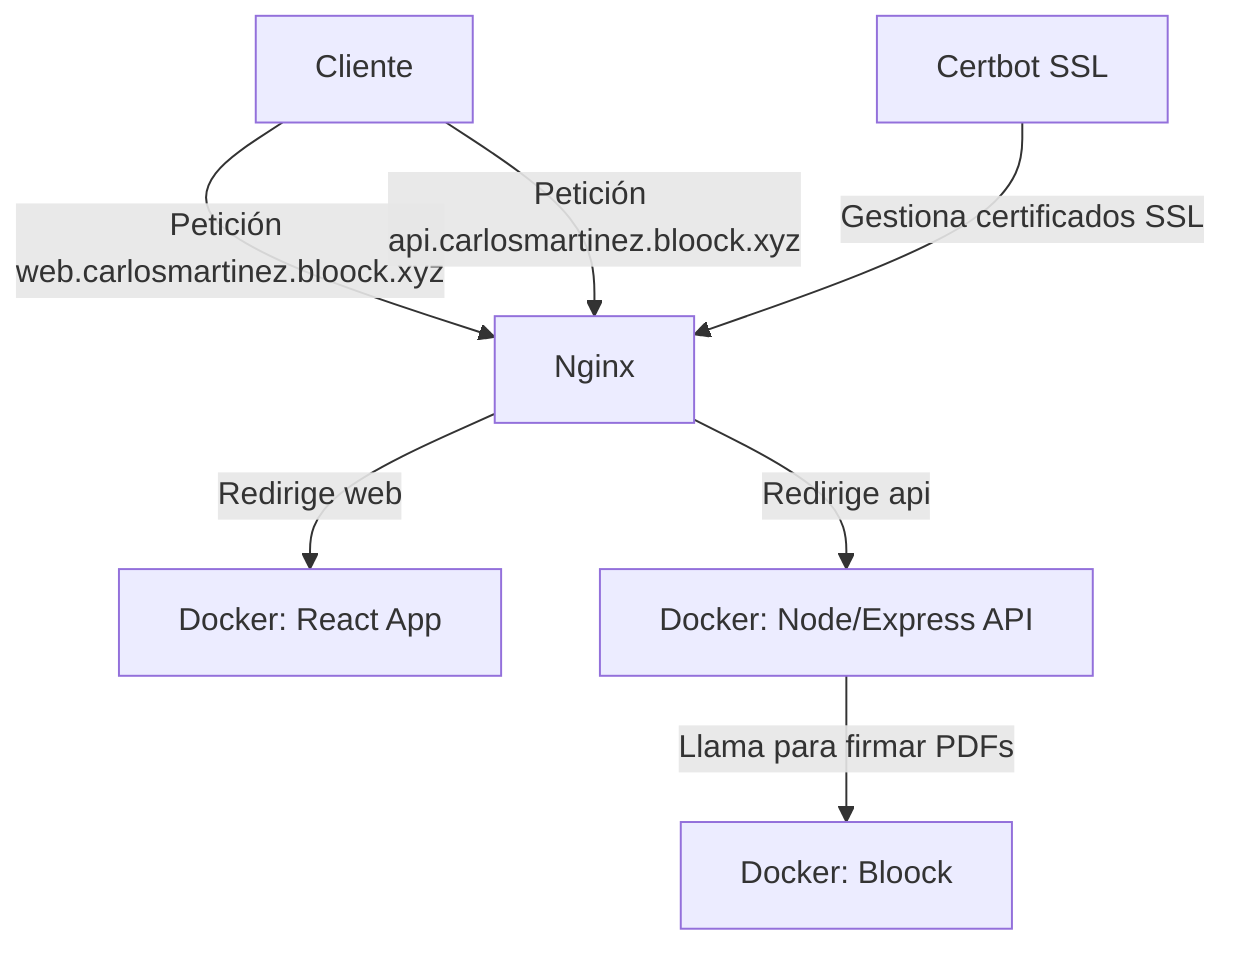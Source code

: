 graph TD
    Cliente[Cliente]
    Nginx[Nginx]
    Certbot[Certbot SSL]
    DockerWeb[Docker: React App]
    DockerAPI[Docker: Node/Express API]
    DockerBloock[Docker: Bloock]

    Cliente -->|Petición web.carlosmartinez.bloock.xyz| Nginx
    Cliente -->|Petición api.carlosmartinez.bloock.xyz| Nginx

    Nginx -->|Redirige web| DockerWeb
    Nginx -->|Redirige api| DockerAPI

    DockerAPI -->|Llama para firmar PDFs| DockerBloock

    Certbot -->|Gestiona certificados SSL| Nginx